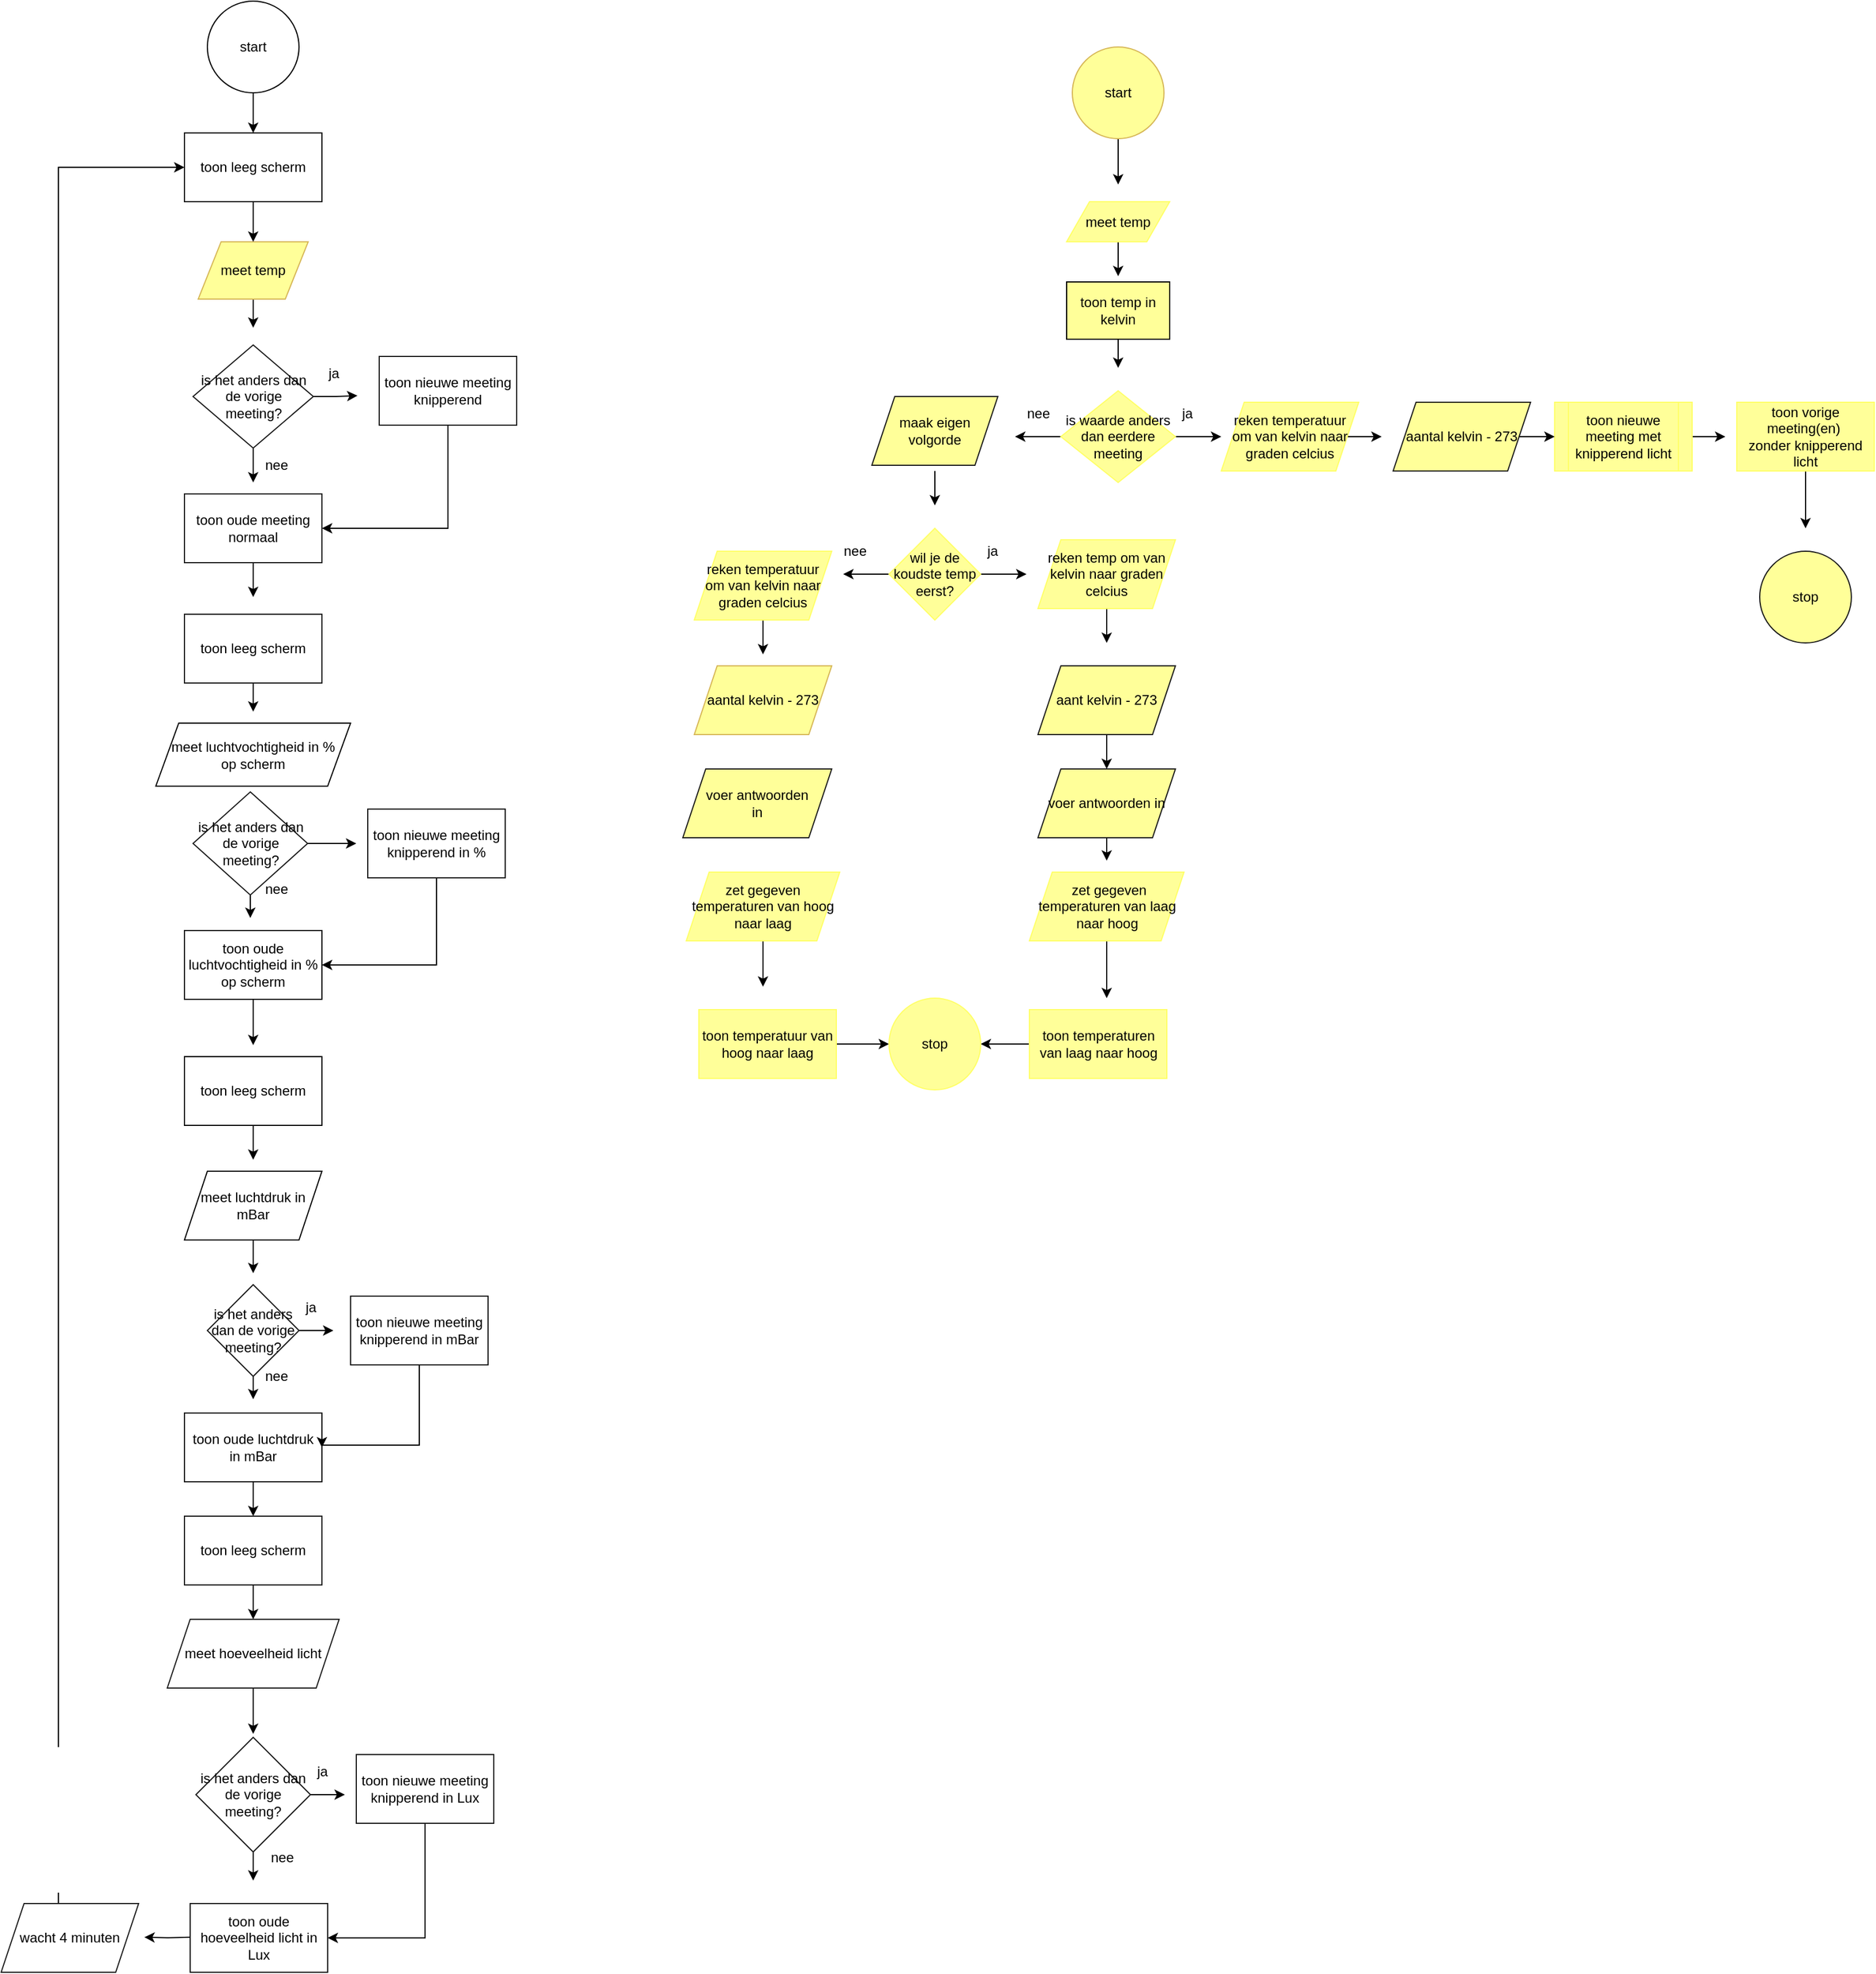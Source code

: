 <mxfile version="20.3.0" type="device"><diagram id="-O9YFPK6HkH66Vs2Dzh4" name="Pagina-1"><mxGraphModel dx="2331" dy="1923" grid="1" gridSize="10" guides="1" tooltips="1" connect="1" arrows="1" fold="1" page="1" pageScale="1" pageWidth="827" pageHeight="1169" math="0" shadow="0"><root><mxCell id="0"/><mxCell id="1" parent="0"/><mxCell id="x91t58P5ZDxy1aSoa9Ss-2" style="edgeStyle=orthogonalEdgeStyle;rounded=0;orthogonalLoop=1;jettySize=auto;html=1;entryX=0.5;entryY=0;entryDx=0;entryDy=0;" edge="1" parent="1" source="x91t58P5ZDxy1aSoa9Ss-1" target="x91t58P5ZDxy1aSoa9Ss-59"><mxGeometry relative="1" as="geometry"><mxPoint x="170" y="130" as="targetPoint"/></mxGeometry></mxCell><mxCell id="x91t58P5ZDxy1aSoa9Ss-1" value="start" style="ellipse;whiteSpace=wrap;html=1;aspect=fixed;" vertex="1" parent="1"><mxGeometry x="130" y="-10" width="80" height="80" as="geometry"/></mxCell><mxCell id="x91t58P5ZDxy1aSoa9Ss-67" style="edgeStyle=orthogonalEdgeStyle;rounded=0;orthogonalLoop=1;jettySize=auto;html=1;entryX=0.5;entryY=0;entryDx=0;entryDy=0;" edge="1" parent="1" source="x91t58P5ZDxy1aSoa9Ss-3"><mxGeometry relative="1" as="geometry"><mxPoint x="170" y="275" as="targetPoint"/></mxGeometry></mxCell><mxCell id="x91t58P5ZDxy1aSoa9Ss-3" value="meet temp" style="shape=parallelogram;perimeter=parallelogramPerimeter;whiteSpace=wrap;html=1;fixedSize=1;fillColor=#FFFF99;strokeColor=#d6b656;" vertex="1" parent="1"><mxGeometry x="122" y="200" width="96" height="50" as="geometry"/></mxCell><mxCell id="x91t58P5ZDxy1aSoa9Ss-10" style="edgeStyle=orthogonalEdgeStyle;rounded=0;orthogonalLoop=1;jettySize=auto;html=1;" edge="1" parent="1" source="x91t58P5ZDxy1aSoa9Ss-9"><mxGeometry relative="1" as="geometry"><mxPoint x="925" y="150" as="targetPoint"/></mxGeometry></mxCell><mxCell id="x91t58P5ZDxy1aSoa9Ss-9" value="start" style="ellipse;whiteSpace=wrap;html=1;aspect=fixed;fillColor=#FFFF99;strokeColor=#d6b656;" vertex="1" parent="1"><mxGeometry x="885" y="30" width="80" height="80" as="geometry"/></mxCell><mxCell id="x91t58P5ZDxy1aSoa9Ss-13" style="edgeStyle=orthogonalEdgeStyle;rounded=0;orthogonalLoop=1;jettySize=auto;html=1;" edge="1" parent="1" source="x91t58P5ZDxy1aSoa9Ss-11"><mxGeometry relative="1" as="geometry"><mxPoint x="925" y="230" as="targetPoint"/></mxGeometry></mxCell><mxCell id="x91t58P5ZDxy1aSoa9Ss-11" value="meet temp" style="shape=parallelogram;perimeter=parallelogramPerimeter;whiteSpace=wrap;html=1;fixedSize=1;fillColor=#FFFF99;strokeColor=#FFFF66;" vertex="1" parent="1"><mxGeometry x="880" y="165" width="90" height="35" as="geometry"/></mxCell><mxCell id="x91t58P5ZDxy1aSoa9Ss-16" style="edgeStyle=orthogonalEdgeStyle;rounded=0;orthogonalLoop=1;jettySize=auto;html=1;" edge="1" parent="1" source="x91t58P5ZDxy1aSoa9Ss-12"><mxGeometry relative="1" as="geometry"><mxPoint x="925" y="310" as="targetPoint"/></mxGeometry></mxCell><mxCell id="x91t58P5ZDxy1aSoa9Ss-12" value="toon temp in kelvin" style="rounded=0;whiteSpace=wrap;html=1;fillColor=#FFFF99;" vertex="1" parent="1"><mxGeometry x="880" y="235" width="90" height="50" as="geometry"/></mxCell><mxCell id="x91t58P5ZDxy1aSoa9Ss-18" style="edgeStyle=orthogonalEdgeStyle;rounded=0;orthogonalLoop=1;jettySize=auto;html=1;" edge="1" parent="1" source="x91t58P5ZDxy1aSoa9Ss-17"><mxGeometry relative="1" as="geometry"><mxPoint x="835" y="370" as="targetPoint"/></mxGeometry></mxCell><mxCell id="x91t58P5ZDxy1aSoa9Ss-19" style="edgeStyle=orthogonalEdgeStyle;rounded=0;orthogonalLoop=1;jettySize=auto;html=1;" edge="1" parent="1" source="x91t58P5ZDxy1aSoa9Ss-17"><mxGeometry relative="1" as="geometry"><mxPoint x="1015" y="370" as="targetPoint"/></mxGeometry></mxCell><mxCell id="x91t58P5ZDxy1aSoa9Ss-17" value="is waarde anders dan eerdere meeting" style="rhombus;whiteSpace=wrap;html=1;strokeColor=#FFFF66;fillColor=#FFFF99;" vertex="1" parent="1"><mxGeometry x="875" y="330" width="100" height="80" as="geometry"/></mxCell><mxCell id="x91t58P5ZDxy1aSoa9Ss-24" style="edgeStyle=orthogonalEdgeStyle;rounded=0;orthogonalLoop=1;jettySize=auto;html=1;" edge="1" parent="1" source="x91t58P5ZDxy1aSoa9Ss-21"><mxGeometry relative="1" as="geometry"><mxPoint x="1455" y="370" as="targetPoint"/></mxGeometry></mxCell><mxCell id="x91t58P5ZDxy1aSoa9Ss-21" value="toon nieuwe meeting met knipperend licht" style="shape=process;whiteSpace=wrap;html=1;backgroundOutline=1;strokeColor=#FFFF66;fillColor=#FFFF99;" vertex="1" parent="1"><mxGeometry x="1306" y="340" width="120" height="60" as="geometry"/></mxCell><mxCell id="x91t58P5ZDxy1aSoa9Ss-22" value="ja" style="text;html=1;align=center;verticalAlign=middle;resizable=0;points=[];autosize=1;strokeColor=none;fillColor=none;" vertex="1" parent="1"><mxGeometry x="970" y="335" width="30" height="30" as="geometry"/></mxCell><mxCell id="x91t58P5ZDxy1aSoa9Ss-23" value="nee" style="text;html=1;align=center;verticalAlign=middle;resizable=0;points=[];autosize=1;strokeColor=none;fillColor=none;" vertex="1" parent="1"><mxGeometry x="835" y="335" width="40" height="30" as="geometry"/></mxCell><mxCell id="x91t58P5ZDxy1aSoa9Ss-93" style="edgeStyle=orthogonalEdgeStyle;rounded=0;orthogonalLoop=1;jettySize=auto;html=1;" edge="1" parent="1" source="x91t58P5ZDxy1aSoa9Ss-25"><mxGeometry relative="1" as="geometry"><mxPoint x="1525" y="450" as="targetPoint"/></mxGeometry></mxCell><mxCell id="x91t58P5ZDxy1aSoa9Ss-25" value="toon vorige meeting(en)&amp;nbsp;&lt;br&gt;zonder knipperend licht" style="whiteSpace=wrap;html=1;strokeColor=#FFFF66;fillColor=#FFFF99;" vertex="1" parent="1"><mxGeometry x="1465" y="340" width="120" height="60" as="geometry"/></mxCell><mxCell id="x91t58P5ZDxy1aSoa9Ss-28" style="edgeStyle=orthogonalEdgeStyle;rounded=0;orthogonalLoop=1;jettySize=auto;html=1;" edge="1" parent="1"><mxGeometry relative="1" as="geometry"><mxPoint x="765" y="430" as="targetPoint"/><mxPoint x="765" y="400" as="sourcePoint"/></mxGeometry></mxCell><mxCell id="x91t58P5ZDxy1aSoa9Ss-30" style="edgeStyle=orthogonalEdgeStyle;rounded=0;orthogonalLoop=1;jettySize=auto;html=1;" edge="1" parent="1" source="x91t58P5ZDxy1aSoa9Ss-29"><mxGeometry relative="1" as="geometry"><mxPoint x="845" y="490" as="targetPoint"/></mxGeometry></mxCell><mxCell id="x91t58P5ZDxy1aSoa9Ss-33" style="edgeStyle=orthogonalEdgeStyle;rounded=0;orthogonalLoop=1;jettySize=auto;html=1;" edge="1" parent="1" source="x91t58P5ZDxy1aSoa9Ss-29"><mxGeometry relative="1" as="geometry"><mxPoint x="685" y="490" as="targetPoint"/></mxGeometry></mxCell><mxCell id="x91t58P5ZDxy1aSoa9Ss-29" value="wil je de koudste temp eerst?" style="rhombus;whiteSpace=wrap;html=1;strokeColor=#FFFF66;fillColor=#FFFF99;" vertex="1" parent="1"><mxGeometry x="725" y="450" width="80" height="80" as="geometry"/></mxCell><mxCell id="x91t58P5ZDxy1aSoa9Ss-31" value="ja" style="text;html=1;align=center;verticalAlign=middle;resizable=0;points=[];autosize=1;strokeColor=none;fillColor=none;" vertex="1" parent="1"><mxGeometry x="800" y="455" width="30" height="30" as="geometry"/></mxCell><mxCell id="x91t58P5ZDxy1aSoa9Ss-32" value="nee" style="text;html=1;align=center;verticalAlign=middle;resizable=0;points=[];autosize=1;strokeColor=none;fillColor=none;" vertex="1" parent="1"><mxGeometry x="675" y="455" width="40" height="30" as="geometry"/></mxCell><mxCell id="x91t58P5ZDxy1aSoa9Ss-35" style="edgeStyle=orthogonalEdgeStyle;rounded=0;orthogonalLoop=1;jettySize=auto;html=1;" edge="1" parent="1" source="x91t58P5ZDxy1aSoa9Ss-34"><mxGeometry relative="1" as="geometry"><mxPoint x="915" y="860" as="targetPoint"/></mxGeometry></mxCell><mxCell id="x91t58P5ZDxy1aSoa9Ss-34" value="&amp;nbsp;zet gegeven temperaturen van laag naar hoog" style="shape=parallelogram;perimeter=parallelogramPerimeter;whiteSpace=wrap;html=1;fixedSize=1;strokeColor=#FFFF66;fillColor=#FFFF99;" vertex="1" parent="1"><mxGeometry x="847.5" y="750" width="135" height="60" as="geometry"/></mxCell><mxCell id="x91t58P5ZDxy1aSoa9Ss-42" style="edgeStyle=orthogonalEdgeStyle;rounded=0;orthogonalLoop=1;jettySize=auto;html=1;entryX=1;entryY=0.5;entryDx=0;entryDy=0;" edge="1" parent="1" source="x91t58P5ZDxy1aSoa9Ss-36" target="x91t58P5ZDxy1aSoa9Ss-41"><mxGeometry relative="1" as="geometry"><mxPoint x="835" y="600" as="targetPoint"/></mxGeometry></mxCell><mxCell id="x91t58P5ZDxy1aSoa9Ss-36" value="toon temperaturen van laag naar hoog" style="whiteSpace=wrap;html=1;strokeColor=#FFFF66;fillColor=#FFFF99;" vertex="1" parent="1"><mxGeometry x="847.5" y="870" width="120" height="60" as="geometry"/></mxCell><mxCell id="x91t58P5ZDxy1aSoa9Ss-38" style="edgeStyle=orthogonalEdgeStyle;rounded=0;orthogonalLoop=1;jettySize=auto;html=1;" edge="1" parent="1" source="x91t58P5ZDxy1aSoa9Ss-37"><mxGeometry relative="1" as="geometry"><mxPoint x="615" y="850" as="targetPoint"/></mxGeometry></mxCell><mxCell id="x91t58P5ZDxy1aSoa9Ss-37" value="zet gegeven temperaturen van hoog naar laag" style="shape=parallelogram;perimeter=parallelogramPerimeter;whiteSpace=wrap;html=1;fixedSize=1;strokeColor=#FFFF66;fillColor=#FFFF99;" vertex="1" parent="1"><mxGeometry x="548" y="750" width="134" height="60" as="geometry"/></mxCell><mxCell id="x91t58P5ZDxy1aSoa9Ss-43" style="edgeStyle=orthogonalEdgeStyle;rounded=0;orthogonalLoop=1;jettySize=auto;html=1;entryX=0;entryY=0.5;entryDx=0;entryDy=0;" edge="1" parent="1" source="x91t58P5ZDxy1aSoa9Ss-39" target="x91t58P5ZDxy1aSoa9Ss-41"><mxGeometry relative="1" as="geometry"><mxPoint x="695" y="600" as="targetPoint"/></mxGeometry></mxCell><mxCell id="x91t58P5ZDxy1aSoa9Ss-39" value="toon temperatuur van hoog naar laag" style="whiteSpace=wrap;html=1;strokeColor=#FFFF66;fillColor=#FFFF99;" vertex="1" parent="1"><mxGeometry x="559" y="870" width="120" height="60" as="geometry"/></mxCell><mxCell id="x91t58P5ZDxy1aSoa9Ss-41" value="stop" style="ellipse;whiteSpace=wrap;html=1;aspect=fixed;strokeColor=#FFFF66;fillColor=#FFFF99;" vertex="1" parent="1"><mxGeometry x="725" y="860" width="80" height="80" as="geometry"/></mxCell><mxCell id="x91t58P5ZDxy1aSoa9Ss-49" style="edgeStyle=orthogonalEdgeStyle;rounded=0;orthogonalLoop=1;jettySize=auto;html=1;" edge="1" parent="1" source="x91t58P5ZDxy1aSoa9Ss-46"><mxGeometry relative="1" as="geometry"><mxPoint x="915" y="550" as="targetPoint"/></mxGeometry></mxCell><mxCell id="x91t58P5ZDxy1aSoa9Ss-46" value="reken temp om van kelvin naar graden celcius" style="shape=parallelogram;perimeter=parallelogramPerimeter;whiteSpace=wrap;html=1;fixedSize=1;strokeColor=#FFFF66;fillColor=#FFFF99;" vertex="1" parent="1"><mxGeometry x="855" y="460" width="120" height="60" as="geometry"/></mxCell><mxCell id="x91t58P5ZDxy1aSoa9Ss-48" style="edgeStyle=orthogonalEdgeStyle;rounded=0;orthogonalLoop=1;jettySize=auto;html=1;" edge="1" parent="1" source="x91t58P5ZDxy1aSoa9Ss-47"><mxGeometry relative="1" as="geometry"><mxPoint x="615" y="560" as="targetPoint"/></mxGeometry></mxCell><mxCell id="x91t58P5ZDxy1aSoa9Ss-47" value="reken temperatuur om van kelvin naar graden celcius" style="shape=parallelogram;perimeter=parallelogramPerimeter;whiteSpace=wrap;html=1;fixedSize=1;strokeColor=#FFFF66;fillColor=#FFFF99;" vertex="1" parent="1"><mxGeometry x="555" y="470" width="120" height="60" as="geometry"/></mxCell><mxCell id="x91t58P5ZDxy1aSoa9Ss-52" style="edgeStyle=orthogonalEdgeStyle;rounded=0;orthogonalLoop=1;jettySize=auto;html=1;" edge="1" parent="1" source="x91t58P5ZDxy1aSoa9Ss-51"><mxGeometry relative="1" as="geometry"><mxPoint x="1155" y="370" as="targetPoint"/></mxGeometry></mxCell><mxCell id="x91t58P5ZDxy1aSoa9Ss-51" value="reken temperatuur om van kelvin naar graden celcius" style="shape=parallelogram;perimeter=parallelogramPerimeter;whiteSpace=wrap;html=1;fixedSize=1;strokeColor=#FFFF66;fillColor=#FFFF99;" vertex="1" parent="1"><mxGeometry x="1015" y="340" width="120" height="60" as="geometry"/></mxCell><mxCell id="x91t58P5ZDxy1aSoa9Ss-55" value="meet luchtvochtigheid in %&lt;br&gt;op scherm" style="shape=parallelogram;perimeter=parallelogramPerimeter;whiteSpace=wrap;html=1;fixedSize=1;" vertex="1" parent="1"><mxGeometry x="85" y="620" width="170" height="55" as="geometry"/></mxCell><mxCell id="x91t58P5ZDxy1aSoa9Ss-62" style="edgeStyle=orthogonalEdgeStyle;rounded=0;orthogonalLoop=1;jettySize=auto;html=1;" edge="1" parent="1" source="x91t58P5ZDxy1aSoa9Ss-56"><mxGeometry relative="1" as="geometry"><mxPoint x="170" y="901" as="targetPoint"/></mxGeometry></mxCell><mxCell id="x91t58P5ZDxy1aSoa9Ss-56" value="toon oude luchtvochtigheid in % op scherm" style="rounded=0;whiteSpace=wrap;html=1;" vertex="1" parent="1"><mxGeometry x="110" y="801" width="120" height="60" as="geometry"/></mxCell><mxCell id="x91t58P5ZDxy1aSoa9Ss-63" style="edgeStyle=orthogonalEdgeStyle;rounded=0;orthogonalLoop=1;jettySize=auto;html=1;" edge="1" parent="1" source="x91t58P5ZDxy1aSoa9Ss-57"><mxGeometry relative="1" as="geometry"><mxPoint x="170" y="1100" as="targetPoint"/></mxGeometry></mxCell><mxCell id="x91t58P5ZDxy1aSoa9Ss-57" value="meet luchtdruk in mBar" style="shape=parallelogram;perimeter=parallelogramPerimeter;whiteSpace=wrap;html=1;fixedSize=1;" vertex="1" parent="1"><mxGeometry x="110" y="1011" width="120" height="60" as="geometry"/></mxCell><mxCell id="x91t58P5ZDxy1aSoa9Ss-77" style="edgeStyle=orthogonalEdgeStyle;rounded=0;orthogonalLoop=1;jettySize=auto;html=1;" edge="1" parent="1" source="x91t58P5ZDxy1aSoa9Ss-58"><mxGeometry relative="1" as="geometry"><mxPoint x="170" y="1312" as="targetPoint"/></mxGeometry></mxCell><mxCell id="x91t58P5ZDxy1aSoa9Ss-58" value="toon oude luchtdruk in mBar" style="rounded=0;whiteSpace=wrap;html=1;" vertex="1" parent="1"><mxGeometry x="110" y="1222" width="120" height="60" as="geometry"/></mxCell><mxCell id="x91t58P5ZDxy1aSoa9Ss-71" style="edgeStyle=orthogonalEdgeStyle;rounded=0;orthogonalLoop=1;jettySize=auto;html=1;entryX=0.5;entryY=0;entryDx=0;entryDy=0;" edge="1" parent="1" source="x91t58P5ZDxy1aSoa9Ss-59" target="x91t58P5ZDxy1aSoa9Ss-3"><mxGeometry relative="1" as="geometry"/></mxCell><mxCell id="x91t58P5ZDxy1aSoa9Ss-59" value="toon leeg scherm" style="whiteSpace=wrap;html=1;" vertex="1" parent="1"><mxGeometry x="110" y="105" width="120" height="60" as="geometry"/></mxCell><mxCell id="x91t58P5ZDxy1aSoa9Ss-70" style="edgeStyle=orthogonalEdgeStyle;rounded=0;orthogonalLoop=1;jettySize=auto;html=1;" edge="1" parent="1" source="x91t58P5ZDxy1aSoa9Ss-69"><mxGeometry relative="1" as="geometry"><mxPoint x="170" y="1001.0" as="targetPoint"/></mxGeometry></mxCell><mxCell id="x91t58P5ZDxy1aSoa9Ss-69" value="toon leeg scherm" style="whiteSpace=wrap;html=1;" vertex="1" parent="1"><mxGeometry x="110" y="911" width="120" height="60" as="geometry"/></mxCell><mxCell id="x91t58P5ZDxy1aSoa9Ss-81" style="edgeStyle=orthogonalEdgeStyle;rounded=0;orthogonalLoop=1;jettySize=auto;html=1;" edge="1" parent="1" source="x91t58P5ZDxy1aSoa9Ss-76"><mxGeometry relative="1" as="geometry"><mxPoint x="170" y="1402" as="targetPoint"/></mxGeometry></mxCell><mxCell id="x91t58P5ZDxy1aSoa9Ss-76" value="toon leeg scherm" style="whiteSpace=wrap;html=1;labelBackgroundColor=#FFFFFF;strokeColor=#1A1A1A;fillColor=#FFFFFF;" vertex="1" parent="1"><mxGeometry x="110" y="1312" width="120" height="60" as="geometry"/></mxCell><mxCell id="x91t58P5ZDxy1aSoa9Ss-82" style="edgeStyle=orthogonalEdgeStyle;rounded=0;orthogonalLoop=1;jettySize=auto;html=1;" edge="1" parent="1" source="x91t58P5ZDxy1aSoa9Ss-78"><mxGeometry relative="1" as="geometry"><mxPoint x="170" y="1502" as="targetPoint"/></mxGeometry></mxCell><mxCell id="x91t58P5ZDxy1aSoa9Ss-78" value="meet hoeveelheid licht" style="shape=parallelogram;perimeter=parallelogramPerimeter;whiteSpace=wrap;html=1;fixedSize=1;labelBackgroundColor=#FFFFFF;strokeColor=#1A1A1A;fillColor=default;gradientColor=none;" vertex="1" parent="1"><mxGeometry x="95" y="1402" width="150" height="60" as="geometry"/></mxCell><mxCell id="x91t58P5ZDxy1aSoa9Ss-84" style="edgeStyle=orthogonalEdgeStyle;rounded=0;orthogonalLoop=1;jettySize=auto;html=1;" edge="1" parent="1"><mxGeometry relative="1" as="geometry"><mxPoint x="75" y="1679.41" as="targetPoint"/><mxPoint x="115" y="1679.41" as="sourcePoint"/></mxGeometry></mxCell><mxCell id="x91t58P5ZDxy1aSoa9Ss-79" value="toon oude hoeveelheid licht in Lux" style="whiteSpace=wrap;html=1;labelBackgroundColor=#FFFFFF;strokeColor=#1A1A1A;fillColor=default;gradientColor=none;" vertex="1" parent="1"><mxGeometry x="115" y="1650" width="120" height="60" as="geometry"/></mxCell><mxCell id="x91t58P5ZDxy1aSoa9Ss-85" style="edgeStyle=orthogonalEdgeStyle;rounded=0;orthogonalLoop=1;jettySize=auto;html=1;entryX=0;entryY=0.5;entryDx=0;entryDy=0;" edge="1" parent="1" source="x91t58P5ZDxy1aSoa9Ss-83" target="x91t58P5ZDxy1aSoa9Ss-59"><mxGeometry relative="1" as="geometry"><Array as="points"><mxPoint y="135"/></Array></mxGeometry></mxCell><mxCell id="x91t58P5ZDxy1aSoa9Ss-83" value="wacht 4 minuten" style="shape=parallelogram;perimeter=parallelogramPerimeter;whiteSpace=wrap;html=1;fixedSize=1;labelBackgroundColor=#FFFFFF;strokeColor=#1A1A1A;fillColor=default;gradientColor=none;" vertex="1" parent="1"><mxGeometry x="-50" y="1650" width="120" height="60" as="geometry"/></mxCell><mxCell id="x91t58P5ZDxy1aSoa9Ss-86" value="aantal kelvin - 273" style="shape=parallelogram;perimeter=parallelogramPerimeter;whiteSpace=wrap;html=1;fixedSize=1;labelBackgroundColor=none;strokeColor=#d6b656;fillColor=#FFFF99;" vertex="1" parent="1"><mxGeometry x="555" y="570" width="120" height="60" as="geometry"/></mxCell><mxCell id="x91t58P5ZDxy1aSoa9Ss-88" value="voer antwoorden&lt;br&gt;in" style="shape=parallelogram;perimeter=parallelogramPerimeter;whiteSpace=wrap;html=1;fixedSize=1;labelBackgroundColor=none;strokeColor=#1A1A1A;fillColor=#FFFF99;gradientColor=none;" vertex="1" parent="1"><mxGeometry x="545" y="660" width="130" height="60" as="geometry"/></mxCell><mxCell id="x91t58P5ZDxy1aSoa9Ss-90" style="edgeStyle=orthogonalEdgeStyle;rounded=0;orthogonalLoop=1;jettySize=auto;html=1;" edge="1" parent="1" source="x91t58P5ZDxy1aSoa9Ss-89"><mxGeometry relative="1" as="geometry"><mxPoint x="915" y="660" as="targetPoint"/></mxGeometry></mxCell><mxCell id="x91t58P5ZDxy1aSoa9Ss-89" value="aant kelvin - 273" style="shape=parallelogram;perimeter=parallelogramPerimeter;whiteSpace=wrap;html=1;fixedSize=1;labelBackgroundColor=none;strokeColor=#1A1A1A;fillColor=#FFFF99;gradientColor=none;" vertex="1" parent="1"><mxGeometry x="855" y="570" width="120" height="60" as="geometry"/></mxCell><mxCell id="x91t58P5ZDxy1aSoa9Ss-92" style="edgeStyle=orthogonalEdgeStyle;rounded=0;orthogonalLoop=1;jettySize=auto;html=1;" edge="1" parent="1" source="x91t58P5ZDxy1aSoa9Ss-91"><mxGeometry relative="1" as="geometry"><mxPoint x="915" y="740" as="targetPoint"/></mxGeometry></mxCell><mxCell id="x91t58P5ZDxy1aSoa9Ss-91" value="voer antwoorden in" style="shape=parallelogram;perimeter=parallelogramPerimeter;whiteSpace=wrap;html=1;fixedSize=1;labelBackgroundColor=none;strokeColor=#1A1A1A;fillColor=#FFFF99;gradientColor=none;" vertex="1" parent="1"><mxGeometry x="855" y="660" width="120" height="60" as="geometry"/></mxCell><mxCell id="x91t58P5ZDxy1aSoa9Ss-94" value="stop" style="ellipse;whiteSpace=wrap;html=1;aspect=fixed;labelBackgroundColor=none;strokeColor=#1A1A1A;fillColor=#FFFF99;gradientColor=none;" vertex="1" parent="1"><mxGeometry x="1485" y="470" width="80" height="80" as="geometry"/></mxCell><mxCell id="x91t58P5ZDxy1aSoa9Ss-99" style="edgeStyle=orthogonalEdgeStyle;rounded=0;orthogonalLoop=1;jettySize=auto;html=1;entryX=0;entryY=0.5;entryDx=0;entryDy=0;" edge="1" parent="1" source="x91t58P5ZDxy1aSoa9Ss-98" target="x91t58P5ZDxy1aSoa9Ss-21"><mxGeometry relative="1" as="geometry"><mxPoint x="1265" y="530" as="targetPoint"/></mxGeometry></mxCell><mxCell id="x91t58P5ZDxy1aSoa9Ss-98" value="aantal kelvin - 273" style="shape=parallelogram;perimeter=parallelogramPerimeter;whiteSpace=wrap;html=1;fixedSize=1;labelBackgroundColor=none;strokeColor=#1A1A1A;fillColor=#FFFF99;gradientColor=none;" vertex="1" parent="1"><mxGeometry x="1165" y="340" width="120" height="60" as="geometry"/></mxCell><mxCell id="x91t58P5ZDxy1aSoa9Ss-100" value="maak eigen volgorde" style="shape=parallelogram;perimeter=parallelogramPerimeter;whiteSpace=wrap;html=1;fixedSize=1;labelBackgroundColor=none;strokeColor=#1A1A1A;fillColor=#FFFF99;gradientColor=none;" vertex="1" parent="1"><mxGeometry x="710" y="335" width="110" height="60" as="geometry"/></mxCell><mxCell id="x91t58P5ZDxy1aSoa9Ss-104" style="edgeStyle=orthogonalEdgeStyle;rounded=0;orthogonalLoop=1;jettySize=auto;html=1;entryX=1.2;entryY=1.142;entryDx=0;entryDy=0;entryPerimeter=0;" edge="1" parent="1" source="x91t58P5ZDxy1aSoa9Ss-102" target="x91t58P5ZDxy1aSoa9Ss-103"><mxGeometry relative="1" as="geometry"/></mxCell><mxCell id="x91t58P5ZDxy1aSoa9Ss-112" style="edgeStyle=orthogonalEdgeStyle;rounded=0;orthogonalLoop=1;jettySize=auto;html=1;" edge="1" parent="1" source="x91t58P5ZDxy1aSoa9Ss-102"><mxGeometry relative="1" as="geometry"><mxPoint x="170" y="410" as="targetPoint"/></mxGeometry></mxCell><mxCell id="x91t58P5ZDxy1aSoa9Ss-102" value="is het anders dan de vorige &lt;br&gt;meeting?" style="rhombus;whiteSpace=wrap;html=1;labelBackgroundColor=none;strokeColor=#1A1A1A;fillColor=#FFFFFF;gradientColor=none;" vertex="1" parent="1"><mxGeometry x="117.5" y="290" width="105" height="90" as="geometry"/></mxCell><mxCell id="x91t58P5ZDxy1aSoa9Ss-103" value="ja" style="text;html=1;align=center;verticalAlign=middle;resizable=0;points=[];autosize=1;strokeColor=none;fillColor=none;" vertex="1" parent="1"><mxGeometry x="225" y="300" width="30" height="30" as="geometry"/></mxCell><mxCell id="x91t58P5ZDxy1aSoa9Ss-108" style="edgeStyle=orthogonalEdgeStyle;rounded=0;orthogonalLoop=1;jettySize=auto;html=1;entryX=1;entryY=0.5;entryDx=0;entryDy=0;" edge="1" parent="1" source="x91t58P5ZDxy1aSoa9Ss-106" target="x91t58P5ZDxy1aSoa9Ss-109"><mxGeometry relative="1" as="geometry"><mxPoint x="340" y="400" as="targetPoint"/><Array as="points"><mxPoint x="340" y="450"/></Array></mxGeometry></mxCell><mxCell id="x91t58P5ZDxy1aSoa9Ss-106" value="toon nieuwe meeting knipperend" style="whiteSpace=wrap;html=1;labelBackgroundColor=none;strokeColor=#1A1A1A;fillColor=#FFFFFF;gradientColor=none;" vertex="1" parent="1"><mxGeometry x="280" y="300" width="120" height="60" as="geometry"/></mxCell><mxCell id="x91t58P5ZDxy1aSoa9Ss-114" style="edgeStyle=orthogonalEdgeStyle;rounded=0;orthogonalLoop=1;jettySize=auto;html=1;" edge="1" parent="1" source="x91t58P5ZDxy1aSoa9Ss-109"><mxGeometry relative="1" as="geometry"><mxPoint x="170" y="510.0" as="targetPoint"/></mxGeometry></mxCell><mxCell id="x91t58P5ZDxy1aSoa9Ss-109" value="toon oude meeting normaal" style="whiteSpace=wrap;html=1;labelBackgroundColor=none;strokeColor=#1A1A1A;fillColor=#FFFFFF;gradientColor=none;" vertex="1" parent="1"><mxGeometry x="110" y="420" width="120" height="60" as="geometry"/></mxCell><mxCell id="x91t58P5ZDxy1aSoa9Ss-117" style="edgeStyle=orthogonalEdgeStyle;rounded=0;orthogonalLoop=1;jettySize=auto;html=1;" edge="1" parent="1" source="x91t58P5ZDxy1aSoa9Ss-115"><mxGeometry relative="1" as="geometry"><mxPoint x="170" y="610.0" as="targetPoint"/></mxGeometry></mxCell><mxCell id="x91t58P5ZDxy1aSoa9Ss-115" value="toon leeg scherm" style="whiteSpace=wrap;html=1;labelBackgroundColor=none;strokeColor=#1A1A1A;fillColor=#FFFFFF;gradientColor=none;" vertex="1" parent="1"><mxGeometry x="110" y="525" width="120" height="60" as="geometry"/></mxCell><mxCell id="x91t58P5ZDxy1aSoa9Ss-116" value="nee" style="text;html=1;align=center;verticalAlign=middle;resizable=0;points=[];autosize=1;strokeColor=none;fillColor=none;" vertex="1" parent="1"><mxGeometry x="170" y="380" width="40" height="30" as="geometry"/></mxCell><mxCell id="x91t58P5ZDxy1aSoa9Ss-119" style="edgeStyle=orthogonalEdgeStyle;rounded=0;orthogonalLoop=1;jettySize=auto;html=1;" edge="1" parent="1" source="x91t58P5ZDxy1aSoa9Ss-118"><mxGeometry relative="1" as="geometry"><mxPoint x="260" y="725" as="targetPoint"/></mxGeometry></mxCell><mxCell id="x91t58P5ZDxy1aSoa9Ss-122" style="edgeStyle=orthogonalEdgeStyle;rounded=0;orthogonalLoop=1;jettySize=auto;html=1;" edge="1" parent="1" source="x91t58P5ZDxy1aSoa9Ss-118"><mxGeometry relative="1" as="geometry"><mxPoint x="167.5" y="790.0" as="targetPoint"/></mxGeometry></mxCell><mxCell id="x91t58P5ZDxy1aSoa9Ss-118" value="is het anders dan de vorige meeting?" style="rhombus;whiteSpace=wrap;html=1;labelBackgroundColor=none;strokeColor=#1A1A1A;fillColor=#FFFFFF;gradientColor=none;" vertex="1" parent="1"><mxGeometry x="117.5" y="680" width="100" height="90" as="geometry"/></mxCell><mxCell id="x91t58P5ZDxy1aSoa9Ss-121" style="edgeStyle=orthogonalEdgeStyle;rounded=0;orthogonalLoop=1;jettySize=auto;html=1;entryX=1;entryY=0.5;entryDx=0;entryDy=0;" edge="1" parent="1" source="x91t58P5ZDxy1aSoa9Ss-120" target="x91t58P5ZDxy1aSoa9Ss-56"><mxGeometry relative="1" as="geometry"><Array as="points"><mxPoint x="330" y="831"/></Array></mxGeometry></mxCell><mxCell id="x91t58P5ZDxy1aSoa9Ss-120" value="toon nieuwe meeting knipperend in %" style="whiteSpace=wrap;html=1;labelBackgroundColor=none;strokeColor=#1A1A1A;fillColor=#FFFFFF;gradientColor=none;" vertex="1" parent="1"><mxGeometry x="270" y="695" width="120" height="60" as="geometry"/></mxCell><mxCell id="x91t58P5ZDxy1aSoa9Ss-123" value="nee" style="text;html=1;align=center;verticalAlign=middle;resizable=0;points=[];autosize=1;strokeColor=none;fillColor=none;" vertex="1" parent="1"><mxGeometry x="170" y="750" width="40" height="30" as="geometry"/></mxCell><mxCell id="x91t58P5ZDxy1aSoa9Ss-125" style="edgeStyle=orthogonalEdgeStyle;rounded=0;orthogonalLoop=1;jettySize=auto;html=1;" edge="1" parent="1" source="x91t58P5ZDxy1aSoa9Ss-124"><mxGeometry relative="1" as="geometry"><mxPoint x="240" y="1150.0" as="targetPoint"/></mxGeometry></mxCell><mxCell id="x91t58P5ZDxy1aSoa9Ss-132" style="edgeStyle=orthogonalEdgeStyle;rounded=0;orthogonalLoop=1;jettySize=auto;html=1;" edge="1" parent="1" source="x91t58P5ZDxy1aSoa9Ss-124"><mxGeometry relative="1" as="geometry"><mxPoint x="170" y="1210.0" as="targetPoint"/></mxGeometry></mxCell><mxCell id="x91t58P5ZDxy1aSoa9Ss-124" value="is het anders dan de vorige meeting?" style="rhombus;whiteSpace=wrap;html=1;labelBackgroundColor=none;strokeColor=#1A1A1A;fillColor=#FFFFFF;gradientColor=none;" vertex="1" parent="1"><mxGeometry x="130" y="1110" width="80" height="80" as="geometry"/></mxCell><mxCell id="x91t58P5ZDxy1aSoa9Ss-126" value="ja" style="text;html=1;align=center;verticalAlign=middle;resizable=0;points=[];autosize=1;strokeColor=none;fillColor=none;" vertex="1" parent="1"><mxGeometry x="205" y="1115" width="30" height="30" as="geometry"/></mxCell><mxCell id="x91t58P5ZDxy1aSoa9Ss-128" style="edgeStyle=orthogonalEdgeStyle;rounded=0;orthogonalLoop=1;jettySize=auto;html=1;entryX=1;entryY=0.5;entryDx=0;entryDy=0;" edge="1" parent="1" source="x91t58P5ZDxy1aSoa9Ss-127" target="x91t58P5ZDxy1aSoa9Ss-58"><mxGeometry relative="1" as="geometry"><Array as="points"><mxPoint x="315" y="1250"/><mxPoint x="230" y="1250"/></Array></mxGeometry></mxCell><mxCell id="x91t58P5ZDxy1aSoa9Ss-127" value="toon nieuwe meeting knipperend in mBar" style="whiteSpace=wrap;html=1;labelBackgroundColor=none;strokeColor=#1A1A1A;fillColor=#FFFFFF;gradientColor=none;" vertex="1" parent="1"><mxGeometry x="255" y="1120" width="120" height="60" as="geometry"/></mxCell><mxCell id="x91t58P5ZDxy1aSoa9Ss-130" style="edgeStyle=orthogonalEdgeStyle;rounded=0;orthogonalLoop=1;jettySize=auto;html=1;" edge="1" parent="1" source="x91t58P5ZDxy1aSoa9Ss-129"><mxGeometry relative="1" as="geometry"><mxPoint x="250" y="1555.0" as="targetPoint"/></mxGeometry></mxCell><mxCell id="x91t58P5ZDxy1aSoa9Ss-134" style="edgeStyle=orthogonalEdgeStyle;rounded=0;orthogonalLoop=1;jettySize=auto;html=1;" edge="1" parent="1" source="x91t58P5ZDxy1aSoa9Ss-129"><mxGeometry relative="1" as="geometry"><mxPoint x="170" y="1630.0" as="targetPoint"/></mxGeometry></mxCell><mxCell id="x91t58P5ZDxy1aSoa9Ss-129" value="is het anders dan de vorige meeting?" style="rhombus;whiteSpace=wrap;html=1;labelBackgroundColor=none;strokeColor=#1A1A1A;fillColor=#FFFFFF;gradientColor=none;" vertex="1" parent="1"><mxGeometry x="120" y="1505" width="100" height="100" as="geometry"/></mxCell><mxCell id="x91t58P5ZDxy1aSoa9Ss-131" value="ja" style="text;html=1;align=center;verticalAlign=middle;resizable=0;points=[];autosize=1;strokeColor=none;fillColor=none;" vertex="1" parent="1"><mxGeometry x="215" y="1520" width="30" height="30" as="geometry"/></mxCell><mxCell id="x91t58P5ZDxy1aSoa9Ss-133" value="nee" style="text;html=1;align=center;verticalAlign=middle;resizable=0;points=[];autosize=1;strokeColor=none;fillColor=none;" vertex="1" parent="1"><mxGeometry x="170" y="1175" width="40" height="30" as="geometry"/></mxCell><mxCell id="x91t58P5ZDxy1aSoa9Ss-135" value="nee" style="text;html=1;align=center;verticalAlign=middle;resizable=0;points=[];autosize=1;strokeColor=none;fillColor=none;" vertex="1" parent="1"><mxGeometry x="175" y="1595" width="40" height="30" as="geometry"/></mxCell><mxCell id="x91t58P5ZDxy1aSoa9Ss-137" style="edgeStyle=orthogonalEdgeStyle;rounded=0;orthogonalLoop=1;jettySize=auto;html=1;entryX=1;entryY=0.5;entryDx=0;entryDy=0;" edge="1" parent="1" source="x91t58P5ZDxy1aSoa9Ss-136" target="x91t58P5ZDxy1aSoa9Ss-79"><mxGeometry relative="1" as="geometry"><Array as="points"><mxPoint x="320" y="1680"/></Array></mxGeometry></mxCell><mxCell id="x91t58P5ZDxy1aSoa9Ss-136" value="toon nieuwe meeting knipperend in Lux" style="whiteSpace=wrap;html=1;labelBackgroundColor=none;strokeColor=#1A1A1A;fillColor=#FFFFFF;gradientColor=none;" vertex="1" parent="1"><mxGeometry x="260" y="1520" width="120" height="60" as="geometry"/></mxCell></root></mxGraphModel></diagram></mxfile>